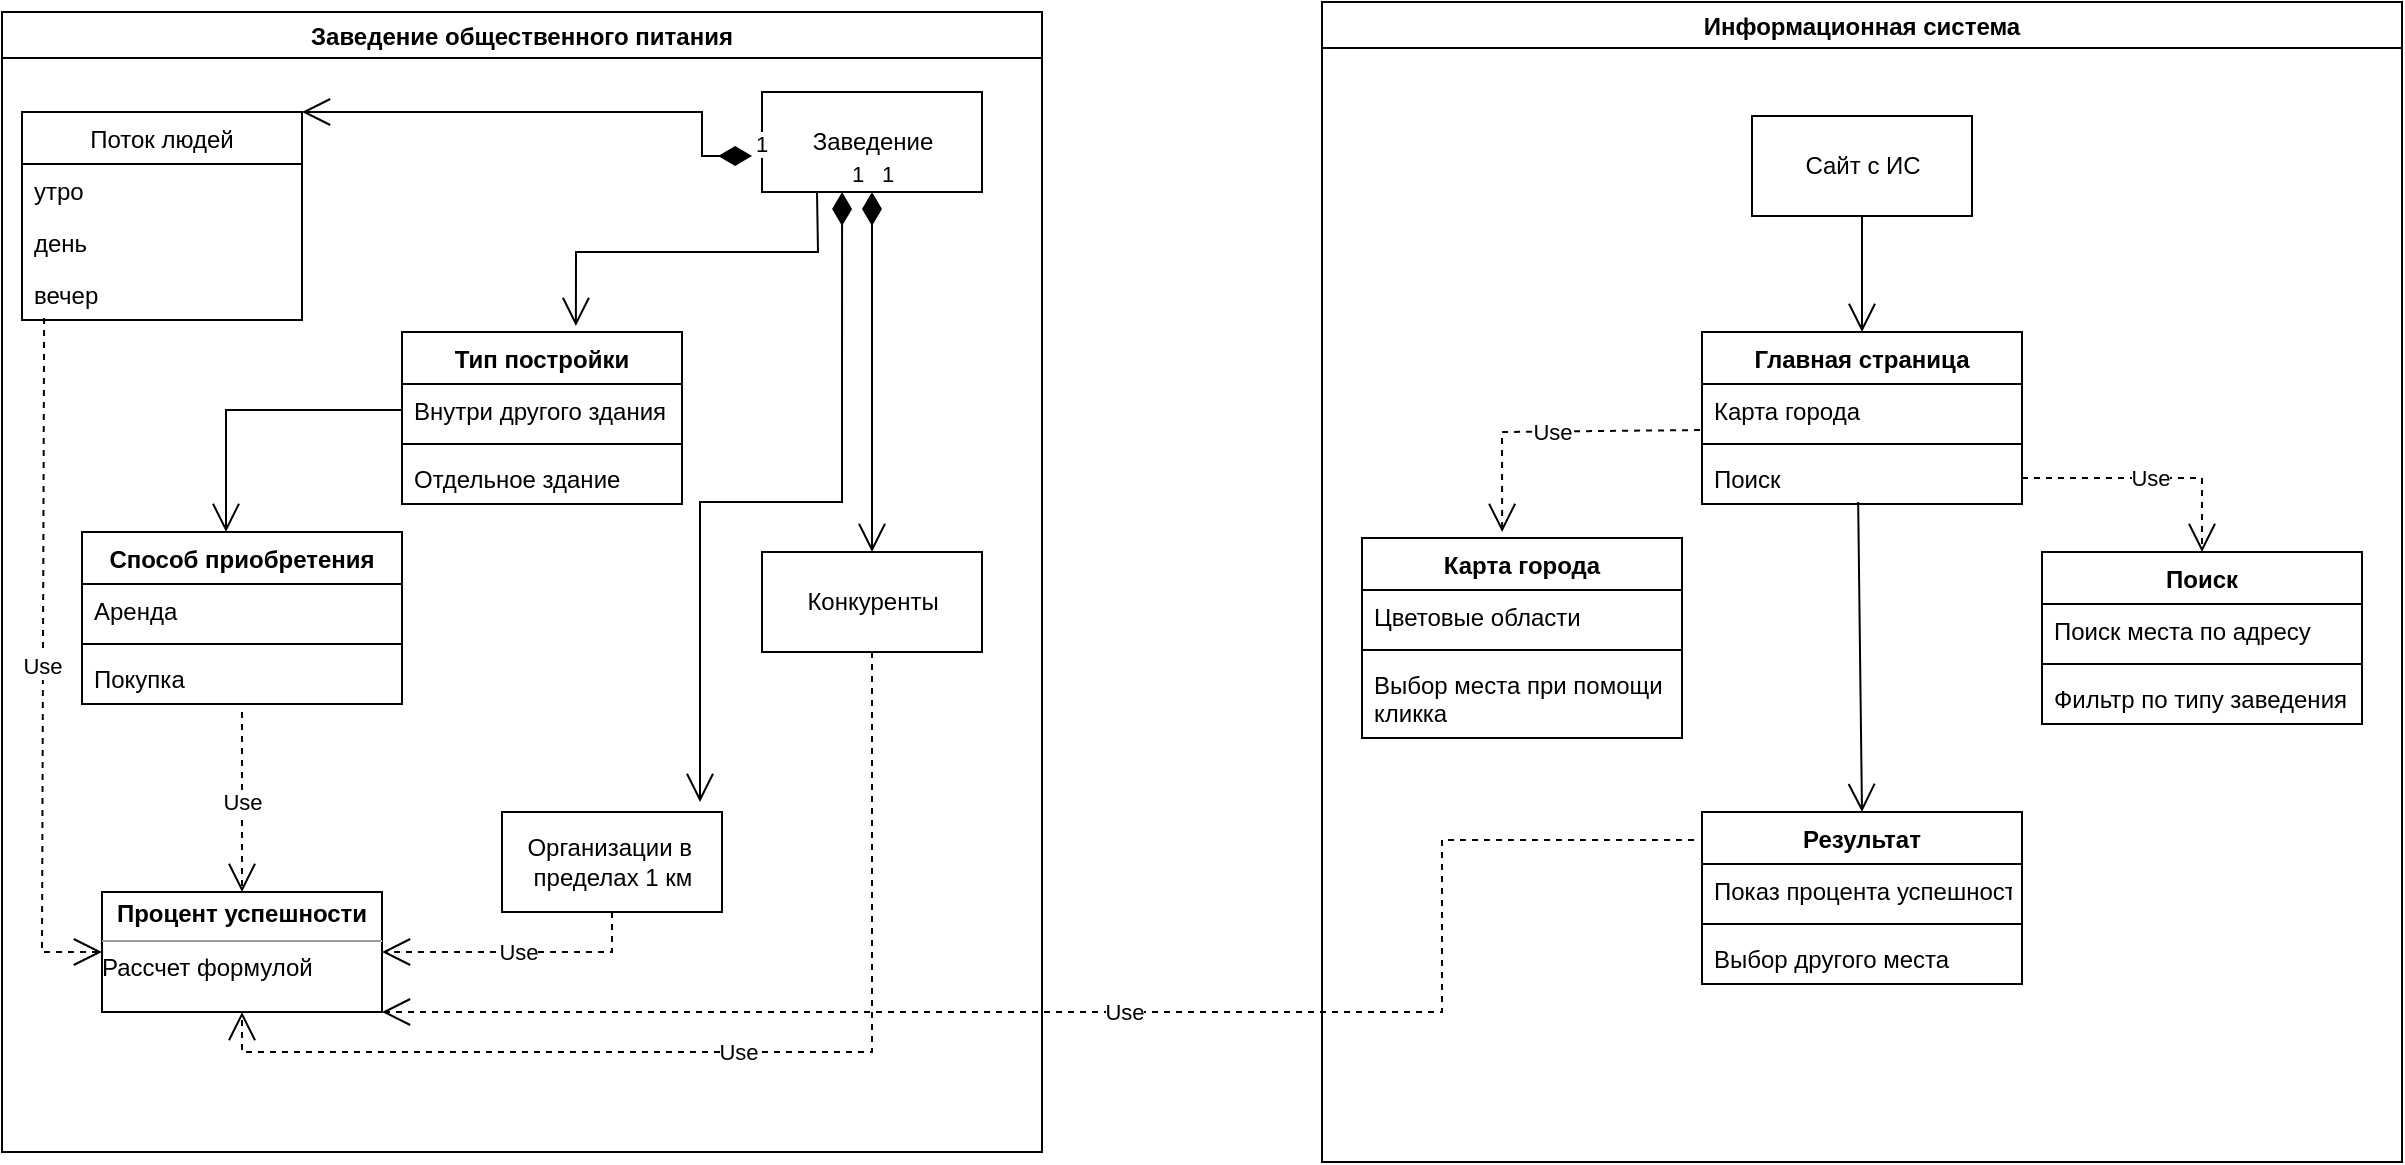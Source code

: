 <mxfile version="20.6.2" type="github">
  <diagram id="f5yUyD6KKq8jayXpuYPE" name="Страница 1">
    <mxGraphModel dx="1662" dy="794" grid="1" gridSize="10" guides="1" tooltips="1" connect="1" arrows="1" fold="1" page="1" pageScale="1" pageWidth="2339" pageHeight="3300" math="0" shadow="0">
      <root>
        <mxCell id="0" />
        <mxCell id="1" parent="0" />
        <mxCell id="iyEZ0BcaZ3wanud6Fexl-12" value="Заведение общественного питания" style="swimlane;fillColor=#FFFFFF;" parent="1" vertex="1">
          <mxGeometry x="90" y="20" width="520" height="570" as="geometry" />
        </mxCell>
        <mxCell id="wwn3d40SEtQBQKHxU6Fn-5" value="Заведение" style="html=1;" parent="iyEZ0BcaZ3wanud6Fexl-12" vertex="1">
          <mxGeometry x="380" y="40" width="110" height="50" as="geometry" />
        </mxCell>
        <mxCell id="wwn3d40SEtQBQKHxU6Fn-10" value="Поток людей" style="swimlane;fontStyle=0;childLayout=stackLayout;horizontal=1;startSize=26;fillColor=none;horizontalStack=0;resizeParent=1;resizeParentMax=0;resizeLast=0;collapsible=1;marginBottom=0;" parent="iyEZ0BcaZ3wanud6Fexl-12" vertex="1">
          <mxGeometry x="10" y="50" width="140" height="104" as="geometry" />
        </mxCell>
        <mxCell id="wwn3d40SEtQBQKHxU6Fn-11" value="утро    " style="text;strokeColor=none;fillColor=none;align=left;verticalAlign=top;spacingLeft=4;spacingRight=4;overflow=hidden;rotatable=0;points=[[0,0.5],[1,0.5]];portConstraint=eastwest;" parent="wwn3d40SEtQBQKHxU6Fn-10" vertex="1">
          <mxGeometry y="26" width="140" height="26" as="geometry" />
        </mxCell>
        <mxCell id="wwn3d40SEtQBQKHxU6Fn-12" value="день" style="text;strokeColor=none;fillColor=none;align=left;verticalAlign=top;spacingLeft=4;spacingRight=4;overflow=hidden;rotatable=0;points=[[0,0.5],[1,0.5]];portConstraint=eastwest;" parent="wwn3d40SEtQBQKHxU6Fn-10" vertex="1">
          <mxGeometry y="52" width="140" height="26" as="geometry" />
        </mxCell>
        <mxCell id="wwn3d40SEtQBQKHxU6Fn-13" value="вечер" style="text;strokeColor=none;fillColor=none;align=left;verticalAlign=top;spacingLeft=4;spacingRight=4;overflow=hidden;rotatable=0;points=[[0,0.5],[1,0.5]];portConstraint=eastwest;" parent="wwn3d40SEtQBQKHxU6Fn-10" vertex="1">
          <mxGeometry y="78" width="140" height="26" as="geometry" />
        </mxCell>
        <mxCell id="wwn3d40SEtQBQKHxU6Fn-18" value="Тип постройки" style="swimlane;fontStyle=1;align=center;verticalAlign=top;childLayout=stackLayout;horizontal=1;startSize=26;horizontalStack=0;resizeParent=1;resizeParentMax=0;resizeLast=0;collapsible=1;marginBottom=0;" parent="iyEZ0BcaZ3wanud6Fexl-12" vertex="1">
          <mxGeometry x="200" y="160" width="140" height="86" as="geometry" />
        </mxCell>
        <mxCell id="wwn3d40SEtQBQKHxU6Fn-19" value="Внутри другого здания" style="text;strokeColor=none;fillColor=none;align=left;verticalAlign=top;spacingLeft=4;spacingRight=4;overflow=hidden;rotatable=0;points=[[0,0.5],[1,0.5]];portConstraint=eastwest;" parent="wwn3d40SEtQBQKHxU6Fn-18" vertex="1">
          <mxGeometry y="26" width="140" height="26" as="geometry" />
        </mxCell>
        <mxCell id="wwn3d40SEtQBQKHxU6Fn-20" value="" style="line;strokeWidth=1;fillColor=none;align=left;verticalAlign=middle;spacingTop=-1;spacingLeft=3;spacingRight=3;rotatable=0;labelPosition=right;points=[];portConstraint=eastwest;strokeColor=inherit;" parent="wwn3d40SEtQBQKHxU6Fn-18" vertex="1">
          <mxGeometry y="52" width="140" height="8" as="geometry" />
        </mxCell>
        <mxCell id="wwn3d40SEtQBQKHxU6Fn-21" value="Отдельное здание" style="text;strokeColor=none;fillColor=none;align=left;verticalAlign=top;spacingLeft=4;spacingRight=4;overflow=hidden;rotatable=0;points=[[0,0.5],[1,0.5]];portConstraint=eastwest;" parent="wwn3d40SEtQBQKHxU6Fn-18" vertex="1">
          <mxGeometry y="60" width="140" height="26" as="geometry" />
        </mxCell>
        <mxCell id="wwn3d40SEtQBQKHxU6Fn-24" value="Способ приобретения" style="swimlane;fontStyle=1;align=center;verticalAlign=top;childLayout=stackLayout;horizontal=1;startSize=26;horizontalStack=0;resizeParent=1;resizeParentMax=0;resizeLast=0;collapsible=1;marginBottom=0;" parent="iyEZ0BcaZ3wanud6Fexl-12" vertex="1">
          <mxGeometry x="40" y="260" width="160" height="86" as="geometry" />
        </mxCell>
        <mxCell id="wwn3d40SEtQBQKHxU6Fn-25" value="Аренда" style="text;strokeColor=none;fillColor=none;align=left;verticalAlign=top;spacingLeft=4;spacingRight=4;overflow=hidden;rotatable=0;points=[[0,0.5],[1,0.5]];portConstraint=eastwest;" parent="wwn3d40SEtQBQKHxU6Fn-24" vertex="1">
          <mxGeometry y="26" width="160" height="26" as="geometry" />
        </mxCell>
        <mxCell id="wwn3d40SEtQBQKHxU6Fn-26" value="" style="line;strokeWidth=1;fillColor=none;align=left;verticalAlign=middle;spacingTop=-1;spacingLeft=3;spacingRight=3;rotatable=0;labelPosition=right;points=[];portConstraint=eastwest;strokeColor=inherit;" parent="wwn3d40SEtQBQKHxU6Fn-24" vertex="1">
          <mxGeometry y="52" width="160" height="8" as="geometry" />
        </mxCell>
        <mxCell id="wwn3d40SEtQBQKHxU6Fn-27" value="Покупка" style="text;strokeColor=none;fillColor=none;align=left;verticalAlign=top;spacingLeft=4;spacingRight=4;overflow=hidden;rotatable=0;points=[[0,0.5],[1,0.5]];portConstraint=eastwest;" parent="wwn3d40SEtQBQKHxU6Fn-24" vertex="1">
          <mxGeometry y="60" width="160" height="26" as="geometry" />
        </mxCell>
        <mxCell id="wwn3d40SEtQBQKHxU6Fn-28" value="" style="endArrow=open;endFill=1;endSize=12;html=1;rounded=0;exitX=0;exitY=0.5;exitDx=0;exitDy=0;entryX=0.45;entryY=0;entryDx=0;entryDy=0;entryPerimeter=0;" parent="iyEZ0BcaZ3wanud6Fexl-12" source="wwn3d40SEtQBQKHxU6Fn-19" target="wwn3d40SEtQBQKHxU6Fn-24" edge="1">
          <mxGeometry width="160" relative="1" as="geometry">
            <mxPoint x="150" y="300" as="sourcePoint" />
            <mxPoint x="310" y="300" as="targetPoint" />
            <Array as="points">
              <mxPoint x="112" y="199" />
            </Array>
          </mxGeometry>
        </mxCell>
        <mxCell id="wwn3d40SEtQBQKHxU6Fn-30" value="1" style="endArrow=open;html=1;endSize=12;startArrow=diamondThin;startSize=14;startFill=1;edgeStyle=orthogonalEdgeStyle;align=left;verticalAlign=bottom;rounded=0;exitX=-0.045;exitY=0.64;exitDx=0;exitDy=0;exitPerimeter=0;entryX=1;entryY=0;entryDx=0;entryDy=0;" parent="iyEZ0BcaZ3wanud6Fexl-12" source="wwn3d40SEtQBQKHxU6Fn-5" target="wwn3d40SEtQBQKHxU6Fn-10" edge="1">
          <mxGeometry x="-1" y="3" relative="1" as="geometry">
            <mxPoint x="250" y="140" as="sourcePoint" />
            <mxPoint x="190" y="60" as="targetPoint" />
            <Array as="points">
              <mxPoint x="350" y="72" />
              <mxPoint x="350" y="50" />
              <mxPoint x="170" y="50" />
            </Array>
          </mxGeometry>
        </mxCell>
        <mxCell id="wwn3d40SEtQBQKHxU6Fn-31" value="" style="endArrow=open;endFill=1;endSize=12;html=1;rounded=0;exitX=0.25;exitY=1;exitDx=0;exitDy=0;entryX=0.621;entryY=-0.035;entryDx=0;entryDy=0;entryPerimeter=0;" parent="iyEZ0BcaZ3wanud6Fexl-12" source="wwn3d40SEtQBQKHxU6Fn-5" target="wwn3d40SEtQBQKHxU6Fn-18" edge="1">
          <mxGeometry width="160" relative="1" as="geometry">
            <mxPoint x="330" y="120" as="sourcePoint" />
            <mxPoint x="490" y="120" as="targetPoint" />
            <Array as="points">
              <mxPoint x="408" y="120" />
              <mxPoint x="287" y="120" />
            </Array>
          </mxGeometry>
        </mxCell>
        <mxCell id="h9QCJ2mr4pfKKbu2D78e-3" value="Конкуренты" style="html=1;" vertex="1" parent="iyEZ0BcaZ3wanud6Fexl-12">
          <mxGeometry x="380" y="270" width="110" height="50" as="geometry" />
        </mxCell>
        <mxCell id="h9QCJ2mr4pfKKbu2D78e-4" value="1" style="endArrow=open;html=1;endSize=12;startArrow=diamondThin;startSize=14;startFill=1;edgeStyle=orthogonalEdgeStyle;align=left;verticalAlign=bottom;rounded=0;exitX=0.5;exitY=1;exitDx=0;exitDy=0;entryX=0.5;entryY=0;entryDx=0;entryDy=0;" edge="1" parent="iyEZ0BcaZ3wanud6Fexl-12" source="wwn3d40SEtQBQKHxU6Fn-5" target="h9QCJ2mr4pfKKbu2D78e-3">
          <mxGeometry x="-1" y="3" relative="1" as="geometry">
            <mxPoint x="400" y="230" as="sourcePoint" />
            <mxPoint x="560" y="230" as="targetPoint" />
          </mxGeometry>
        </mxCell>
        <mxCell id="h9QCJ2mr4pfKKbu2D78e-5" value="Организации в&amp;nbsp;&lt;br&gt;пределах 1 км" style="html=1;" vertex="1" parent="iyEZ0BcaZ3wanud6Fexl-12">
          <mxGeometry x="250" y="400" width="110" height="50" as="geometry" />
        </mxCell>
        <mxCell id="h9QCJ2mr4pfKKbu2D78e-6" value="1" style="endArrow=open;html=1;endSize=12;startArrow=diamondThin;startSize=14;startFill=1;edgeStyle=orthogonalEdgeStyle;align=left;verticalAlign=bottom;rounded=0;exitX=0.364;exitY=1;exitDx=0;exitDy=0;exitPerimeter=0;entryX=0.9;entryY=-0.1;entryDx=0;entryDy=0;entryPerimeter=0;" edge="1" parent="iyEZ0BcaZ3wanud6Fexl-12" source="wwn3d40SEtQBQKHxU6Fn-5" target="h9QCJ2mr4pfKKbu2D78e-5">
          <mxGeometry x="-1" y="3" relative="1" as="geometry">
            <mxPoint x="290" y="370" as="sourcePoint" />
            <mxPoint x="450" y="370" as="targetPoint" />
          </mxGeometry>
        </mxCell>
        <mxCell id="h9QCJ2mr4pfKKbu2D78e-43" value="&lt;p style=&quot;margin:0px;margin-top:4px;text-align:center;&quot;&gt;&lt;b&gt;Процент успешности&lt;/b&gt;&lt;/p&gt;&lt;hr size=&quot;1&quot;&gt;&lt;div style=&quot;height:2px;&quot;&gt;Рассчет формулой&lt;/div&gt;" style="verticalAlign=top;align=left;overflow=fill;fontSize=12;fontFamily=Helvetica;html=1;" vertex="1" parent="iyEZ0BcaZ3wanud6Fexl-12">
          <mxGeometry x="50" y="440" width="140" height="60" as="geometry" />
        </mxCell>
        <mxCell id="h9QCJ2mr4pfKKbu2D78e-44" value="Use" style="endArrow=open;endSize=12;dashed=1;html=1;rounded=0;entryX=1;entryY=0.5;entryDx=0;entryDy=0;exitX=0.5;exitY=1;exitDx=0;exitDy=0;" edge="1" parent="iyEZ0BcaZ3wanud6Fexl-12" source="h9QCJ2mr4pfKKbu2D78e-5" target="h9QCJ2mr4pfKKbu2D78e-43">
          <mxGeometry width="160" relative="1" as="geometry">
            <mxPoint x="280" y="500" as="sourcePoint" />
            <mxPoint x="440" y="500" as="targetPoint" />
            <Array as="points">
              <mxPoint x="305" y="470" />
            </Array>
          </mxGeometry>
        </mxCell>
        <mxCell id="h9QCJ2mr4pfKKbu2D78e-45" value="Use" style="endArrow=open;endSize=12;dashed=1;html=1;rounded=0;exitX=0.5;exitY=1;exitDx=0;exitDy=0;entryX=0.5;entryY=1;entryDx=0;entryDy=0;" edge="1" parent="iyEZ0BcaZ3wanud6Fexl-12" source="h9QCJ2mr4pfKKbu2D78e-3" target="h9QCJ2mr4pfKKbu2D78e-43">
          <mxGeometry width="160" relative="1" as="geometry">
            <mxPoint x="390" y="500" as="sourcePoint" />
            <mxPoint x="120" y="520" as="targetPoint" />
            <Array as="points">
              <mxPoint x="435" y="520" />
              <mxPoint x="120" y="520" />
            </Array>
          </mxGeometry>
        </mxCell>
        <mxCell id="h9QCJ2mr4pfKKbu2D78e-46" value="Use" style="endArrow=open;endSize=12;dashed=1;html=1;rounded=0;entryX=0.5;entryY=0;entryDx=0;entryDy=0;" edge="1" parent="iyEZ0BcaZ3wanud6Fexl-12" target="h9QCJ2mr4pfKKbu2D78e-43">
          <mxGeometry width="160" relative="1" as="geometry">
            <mxPoint x="120" y="350" as="sourcePoint" />
            <mxPoint x="410" y="370" as="targetPoint" />
          </mxGeometry>
        </mxCell>
        <mxCell id="h9QCJ2mr4pfKKbu2D78e-47" value="Use" style="endArrow=open;endSize=12;dashed=1;html=1;rounded=0;exitX=0.079;exitY=0.962;exitDx=0;exitDy=0;exitPerimeter=0;entryX=0;entryY=0.5;entryDx=0;entryDy=0;" edge="1" parent="iyEZ0BcaZ3wanud6Fexl-12" source="wwn3d40SEtQBQKHxU6Fn-13" target="h9QCJ2mr4pfKKbu2D78e-43">
          <mxGeometry width="160" relative="1" as="geometry">
            <mxPoint x="220" y="380" as="sourcePoint" />
            <mxPoint x="21" y="480" as="targetPoint" />
            <Array as="points">
              <mxPoint x="20" y="470" />
            </Array>
          </mxGeometry>
        </mxCell>
        <mxCell id="iyEZ0BcaZ3wanud6Fexl-13" value="Информационная система" style="swimlane;fillColor=#FFFFFF;" parent="1" vertex="1">
          <mxGeometry x="750" y="15" width="540" height="580" as="geometry" />
        </mxCell>
        <mxCell id="h9QCJ2mr4pfKKbu2D78e-8" value="Сайт с ИС" style="html=1;" vertex="1" parent="iyEZ0BcaZ3wanud6Fexl-13">
          <mxGeometry x="215" y="57" width="110" height="50" as="geometry" />
        </mxCell>
        <mxCell id="h9QCJ2mr4pfKKbu2D78e-15" value="Главная страница" style="swimlane;fontStyle=1;align=center;verticalAlign=top;childLayout=stackLayout;horizontal=1;startSize=26;horizontalStack=0;resizeParent=1;resizeParentMax=0;resizeLast=0;collapsible=1;marginBottom=0;" vertex="1" parent="iyEZ0BcaZ3wanud6Fexl-13">
          <mxGeometry x="190" y="165" width="160" height="86" as="geometry" />
        </mxCell>
        <mxCell id="h9QCJ2mr4pfKKbu2D78e-16" value="Карта города" style="text;strokeColor=none;fillColor=none;align=left;verticalAlign=top;spacingLeft=4;spacingRight=4;overflow=hidden;rotatable=0;points=[[0,0.5],[1,0.5]];portConstraint=eastwest;" vertex="1" parent="h9QCJ2mr4pfKKbu2D78e-15">
          <mxGeometry y="26" width="160" height="26" as="geometry" />
        </mxCell>
        <mxCell id="h9QCJ2mr4pfKKbu2D78e-17" value="" style="line;strokeWidth=1;fillColor=none;align=left;verticalAlign=middle;spacingTop=-1;spacingLeft=3;spacingRight=3;rotatable=0;labelPosition=right;points=[];portConstraint=eastwest;strokeColor=inherit;" vertex="1" parent="h9QCJ2mr4pfKKbu2D78e-15">
          <mxGeometry y="52" width="160" height="8" as="geometry" />
        </mxCell>
        <mxCell id="h9QCJ2mr4pfKKbu2D78e-18" value="Поиск" style="text;strokeColor=none;fillColor=none;align=left;verticalAlign=top;spacingLeft=4;spacingRight=4;overflow=hidden;rotatable=0;points=[[0,0.5],[1,0.5]];portConstraint=eastwest;" vertex="1" parent="h9QCJ2mr4pfKKbu2D78e-15">
          <mxGeometry y="60" width="160" height="26" as="geometry" />
        </mxCell>
        <mxCell id="h9QCJ2mr4pfKKbu2D78e-26" value="Карта города" style="swimlane;fontStyle=1;align=center;verticalAlign=top;childLayout=stackLayout;horizontal=1;startSize=26;horizontalStack=0;resizeParent=1;resizeParentMax=0;resizeLast=0;collapsible=1;marginBottom=0;" vertex="1" parent="iyEZ0BcaZ3wanud6Fexl-13">
          <mxGeometry x="20" y="268" width="160" height="100" as="geometry" />
        </mxCell>
        <mxCell id="h9QCJ2mr4pfKKbu2D78e-27" value="Цветовые области" style="text;strokeColor=none;fillColor=none;align=left;verticalAlign=top;spacingLeft=4;spacingRight=4;overflow=hidden;rotatable=0;points=[[0,0.5],[1,0.5]];portConstraint=eastwest;" vertex="1" parent="h9QCJ2mr4pfKKbu2D78e-26">
          <mxGeometry y="26" width="160" height="26" as="geometry" />
        </mxCell>
        <mxCell id="h9QCJ2mr4pfKKbu2D78e-28" value="" style="line;strokeWidth=1;fillColor=none;align=left;verticalAlign=middle;spacingTop=-1;spacingLeft=3;spacingRight=3;rotatable=0;labelPosition=right;points=[];portConstraint=eastwest;strokeColor=inherit;" vertex="1" parent="h9QCJ2mr4pfKKbu2D78e-26">
          <mxGeometry y="52" width="160" height="8" as="geometry" />
        </mxCell>
        <mxCell id="h9QCJ2mr4pfKKbu2D78e-29" value="Выбор места при помощи&#xa;кликка" style="text;strokeColor=none;fillColor=none;align=left;verticalAlign=top;spacingLeft=4;spacingRight=4;overflow=hidden;rotatable=0;points=[[0,0.5],[1,0.5]];portConstraint=eastwest;" vertex="1" parent="h9QCJ2mr4pfKKbu2D78e-26">
          <mxGeometry y="60" width="160" height="40" as="geometry" />
        </mxCell>
        <mxCell id="h9QCJ2mr4pfKKbu2D78e-30" value="Поиск" style="swimlane;fontStyle=1;align=center;verticalAlign=top;childLayout=stackLayout;horizontal=1;startSize=26;horizontalStack=0;resizeParent=1;resizeParentMax=0;resizeLast=0;collapsible=1;marginBottom=0;" vertex="1" parent="iyEZ0BcaZ3wanud6Fexl-13">
          <mxGeometry x="360" y="275" width="160" height="86" as="geometry" />
        </mxCell>
        <mxCell id="h9QCJ2mr4pfKKbu2D78e-31" value="Поиск места по адресу" style="text;strokeColor=none;fillColor=none;align=left;verticalAlign=top;spacingLeft=4;spacingRight=4;overflow=hidden;rotatable=0;points=[[0,0.5],[1,0.5]];portConstraint=eastwest;" vertex="1" parent="h9QCJ2mr4pfKKbu2D78e-30">
          <mxGeometry y="26" width="160" height="26" as="geometry" />
        </mxCell>
        <mxCell id="h9QCJ2mr4pfKKbu2D78e-32" value="" style="line;strokeWidth=1;fillColor=none;align=left;verticalAlign=middle;spacingTop=-1;spacingLeft=3;spacingRight=3;rotatable=0;labelPosition=right;points=[];portConstraint=eastwest;strokeColor=inherit;" vertex="1" parent="h9QCJ2mr4pfKKbu2D78e-30">
          <mxGeometry y="52" width="160" height="8" as="geometry" />
        </mxCell>
        <mxCell id="h9QCJ2mr4pfKKbu2D78e-33" value="Фильтр по типу заведения" style="text;strokeColor=none;fillColor=none;align=left;verticalAlign=top;spacingLeft=4;spacingRight=4;overflow=hidden;rotatable=0;points=[[0,0.5],[1,0.5]];portConstraint=eastwest;" vertex="1" parent="h9QCJ2mr4pfKKbu2D78e-30">
          <mxGeometry y="60" width="160" height="26" as="geometry" />
        </mxCell>
        <mxCell id="h9QCJ2mr4pfKKbu2D78e-34" value="Use" style="endArrow=open;endSize=12;dashed=1;html=1;rounded=0;exitX=-0.006;exitY=0.885;exitDx=0;exitDy=0;exitPerimeter=0;entryX=0.438;entryY=-0.03;entryDx=0;entryDy=0;entryPerimeter=0;" edge="1" parent="iyEZ0BcaZ3wanud6Fexl-13" source="h9QCJ2mr4pfKKbu2D78e-16" target="h9QCJ2mr4pfKKbu2D78e-26">
          <mxGeometry width="160" relative="1" as="geometry">
            <mxPoint x="160" y="425" as="sourcePoint" />
            <mxPoint x="320" y="425" as="targetPoint" />
            <Array as="points">
              <mxPoint x="90" y="215" />
            </Array>
          </mxGeometry>
        </mxCell>
        <mxCell id="h9QCJ2mr4pfKKbu2D78e-35" value="Use" style="endArrow=open;endSize=12;dashed=1;html=1;rounded=0;exitX=1;exitY=0.5;exitDx=0;exitDy=0;entryX=0.5;entryY=0;entryDx=0;entryDy=0;" edge="1" parent="iyEZ0BcaZ3wanud6Fexl-13" source="h9QCJ2mr4pfKKbu2D78e-18" target="h9QCJ2mr4pfKKbu2D78e-30">
          <mxGeometry width="160" relative="1" as="geometry">
            <mxPoint x="390" y="235" as="sourcePoint" />
            <mxPoint x="550" y="235" as="targetPoint" />
            <Array as="points">
              <mxPoint x="440" y="238" />
            </Array>
          </mxGeometry>
        </mxCell>
        <mxCell id="h9QCJ2mr4pfKKbu2D78e-36" value="" style="endArrow=open;endFill=1;endSize=12;html=1;rounded=0;exitX=0.5;exitY=1;exitDx=0;exitDy=0;entryX=0.5;entryY=0;entryDx=0;entryDy=0;" edge="1" parent="iyEZ0BcaZ3wanud6Fexl-13" source="h9QCJ2mr4pfKKbu2D78e-8" target="h9QCJ2mr4pfKKbu2D78e-15">
          <mxGeometry width="160" relative="1" as="geometry">
            <mxPoint x="270" y="135" as="sourcePoint" />
            <mxPoint x="430" y="135" as="targetPoint" />
          </mxGeometry>
        </mxCell>
        <mxCell id="h9QCJ2mr4pfKKbu2D78e-37" value="Результат" style="swimlane;fontStyle=1;align=center;verticalAlign=top;childLayout=stackLayout;horizontal=1;startSize=26;horizontalStack=0;resizeParent=1;resizeParentMax=0;resizeLast=0;collapsible=1;marginBottom=0;" vertex="1" parent="iyEZ0BcaZ3wanud6Fexl-13">
          <mxGeometry x="190" y="405" width="160" height="86" as="geometry" />
        </mxCell>
        <mxCell id="h9QCJ2mr4pfKKbu2D78e-38" value="Показ процента успешности" style="text;strokeColor=none;fillColor=none;align=left;verticalAlign=top;spacingLeft=4;spacingRight=4;overflow=hidden;rotatable=0;points=[[0,0.5],[1,0.5]];portConstraint=eastwest;" vertex="1" parent="h9QCJ2mr4pfKKbu2D78e-37">
          <mxGeometry y="26" width="160" height="26" as="geometry" />
        </mxCell>
        <mxCell id="h9QCJ2mr4pfKKbu2D78e-39" value="" style="line;strokeWidth=1;fillColor=none;align=left;verticalAlign=middle;spacingTop=-1;spacingLeft=3;spacingRight=3;rotatable=0;labelPosition=right;points=[];portConstraint=eastwest;strokeColor=inherit;" vertex="1" parent="h9QCJ2mr4pfKKbu2D78e-37">
          <mxGeometry y="52" width="160" height="8" as="geometry" />
        </mxCell>
        <mxCell id="h9QCJ2mr4pfKKbu2D78e-40" value="Выбор другого места" style="text;strokeColor=none;fillColor=none;align=left;verticalAlign=top;spacingLeft=4;spacingRight=4;overflow=hidden;rotatable=0;points=[[0,0.5],[1,0.5]];portConstraint=eastwest;" vertex="1" parent="h9QCJ2mr4pfKKbu2D78e-37">
          <mxGeometry y="60" width="160" height="26" as="geometry" />
        </mxCell>
        <mxCell id="h9QCJ2mr4pfKKbu2D78e-41" value="" style="endArrow=open;endFill=1;endSize=12;html=1;rounded=0;exitX=0.488;exitY=0.962;exitDx=0;exitDy=0;exitPerimeter=0;entryX=0.5;entryY=0;entryDx=0;entryDy=0;" edge="1" parent="iyEZ0BcaZ3wanud6Fexl-13" source="h9QCJ2mr4pfKKbu2D78e-18" target="h9QCJ2mr4pfKKbu2D78e-37">
          <mxGeometry width="160" relative="1" as="geometry">
            <mxPoint x="260" y="355" as="sourcePoint" />
            <mxPoint x="420" y="355" as="targetPoint" />
          </mxGeometry>
        </mxCell>
        <mxCell id="h9QCJ2mr4pfKKbu2D78e-48" value="Use" style="endArrow=open;endSize=12;dashed=1;html=1;rounded=0;exitX=-0.025;exitY=0.163;exitDx=0;exitDy=0;exitPerimeter=0;entryX=1;entryY=1;entryDx=0;entryDy=0;" edge="1" parent="1" source="h9QCJ2mr4pfKKbu2D78e-37" target="h9QCJ2mr4pfKKbu2D78e-43">
          <mxGeometry width="160" relative="1" as="geometry">
            <mxPoint x="850" y="520" as="sourcePoint" />
            <mxPoint x="1010" y="520" as="targetPoint" />
            <Array as="points">
              <mxPoint x="810" y="434" />
              <mxPoint x="810" y="520" />
            </Array>
          </mxGeometry>
        </mxCell>
      </root>
    </mxGraphModel>
  </diagram>
</mxfile>
